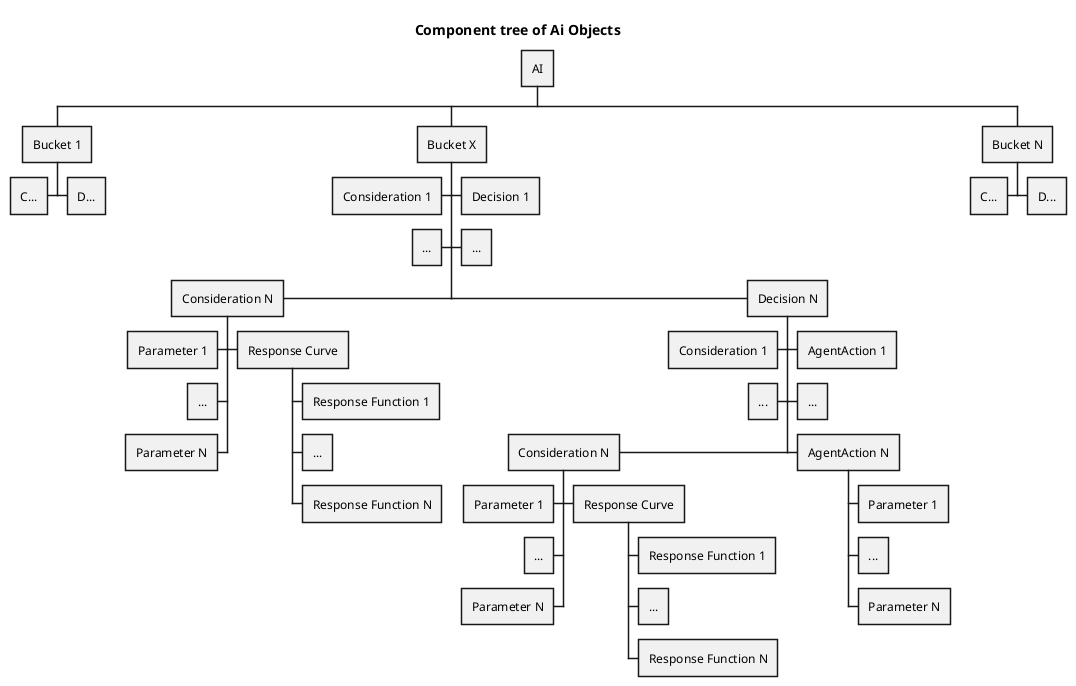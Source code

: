﻿@startwbs
'https://plantuml.com/wbs-diagram
title Component tree of Ai Objects

+ AI
-- Bucket 1
--- C...
+++ D...
** Bucket X
--- Consideration 1
--- ...
--- Consideration N
---- Parameter 1
---- ...
---- Parameter N
**** Response Curve
***** Response Function 1
***** ...
***** Response Function N
+++ Decision 1
+++ ...
+++ Decision N
---- Consideration 1
---- ...
---- Consideration N
----- Parameter 1
----- ...
----- Parameter N
***** Response Curve
****** Response Function 1
****** ...
****** Response Function N
++++ AgentAction 1
++++ ...
++++ AgentAction N
***** Parameter 1
***** ...
***** Parameter N
++ Bucket N
--- C...
+++ D...
@endwbs